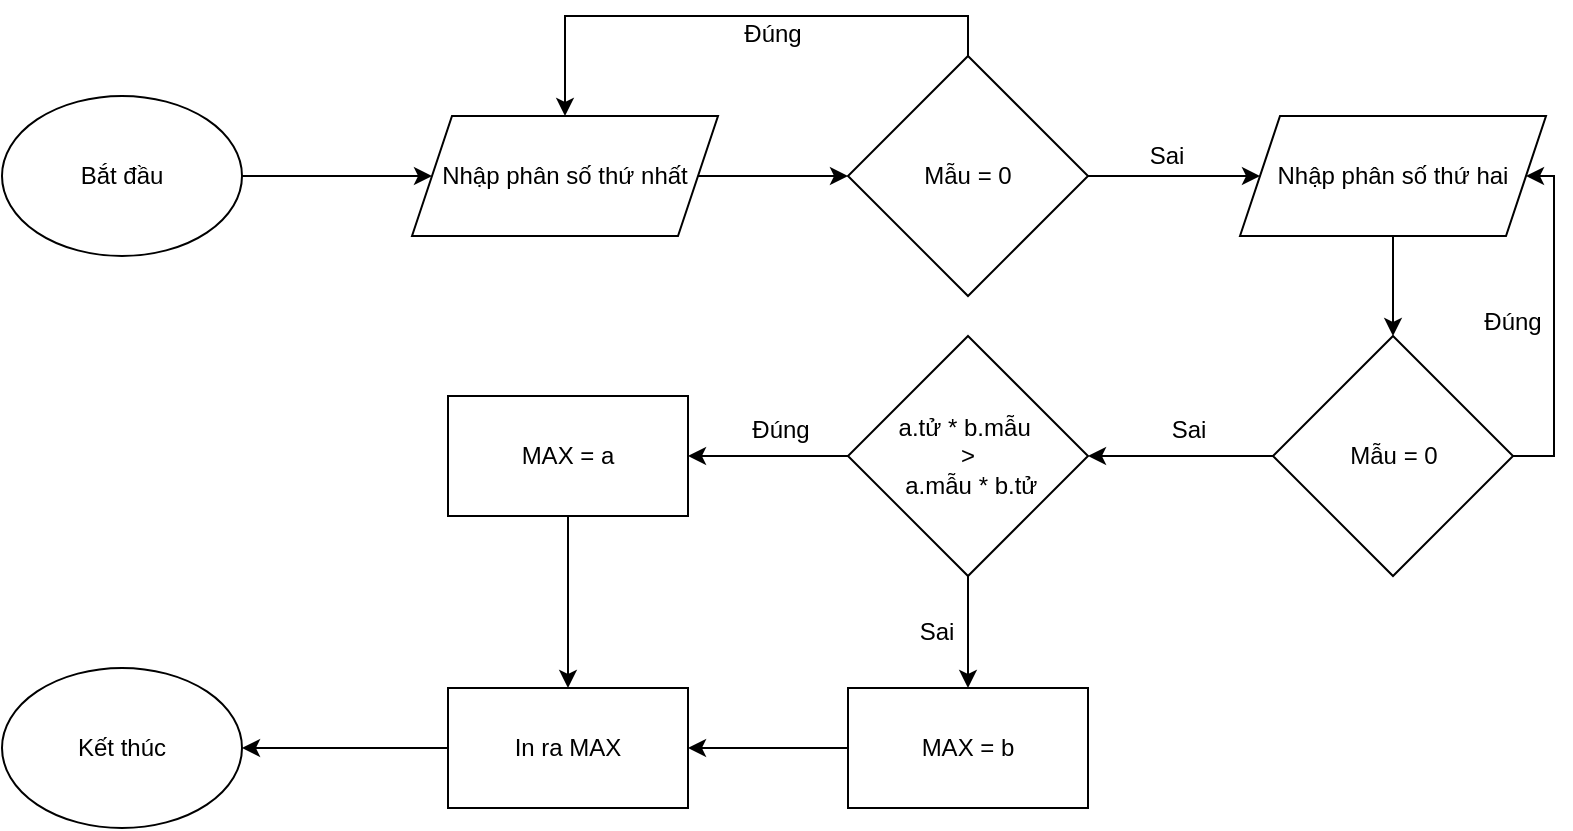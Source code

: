 <mxfile version="24.7.17">
  <diagram name="Page-1" id="3ybG86orq7K0QqmjqOEh">
    <mxGraphModel dx="1050" dy="669" grid="0" gridSize="10" guides="1" tooltips="1" connect="1" arrows="1" fold="1" page="1" pageScale="1" pageWidth="827" pageHeight="1169" math="0" shadow="0">
      <root>
        <mxCell id="0" />
        <mxCell id="1" parent="0" />
        <mxCell id="Bz70AZpA0IdrytS_j0-I-3" value="" style="edgeStyle=orthogonalEdgeStyle;rounded=0;orthogonalLoop=1;jettySize=auto;html=1;" edge="1" parent="1" source="Bz70AZpA0IdrytS_j0-I-1" target="Bz70AZpA0IdrytS_j0-I-2">
          <mxGeometry relative="1" as="geometry" />
        </mxCell>
        <mxCell id="Bz70AZpA0IdrytS_j0-I-1" value="Bắt đầu" style="ellipse;whiteSpace=wrap;html=1;" vertex="1" parent="1">
          <mxGeometry x="25" y="254" width="120" height="80" as="geometry" />
        </mxCell>
        <mxCell id="Bz70AZpA0IdrytS_j0-I-5" value="" style="edgeStyle=orthogonalEdgeStyle;rounded=0;orthogonalLoop=1;jettySize=auto;html=1;" edge="1" parent="1" source="Bz70AZpA0IdrytS_j0-I-2" target="Bz70AZpA0IdrytS_j0-I-4">
          <mxGeometry relative="1" as="geometry" />
        </mxCell>
        <mxCell id="Bz70AZpA0IdrytS_j0-I-2" value="Nhập phân số thứ nhất" style="shape=parallelogram;perimeter=parallelogramPerimeter;whiteSpace=wrap;html=1;fixedSize=1;" vertex="1" parent="1">
          <mxGeometry x="230" y="264" width="153" height="60" as="geometry" />
        </mxCell>
        <mxCell id="Bz70AZpA0IdrytS_j0-I-6" style="edgeStyle=orthogonalEdgeStyle;rounded=0;orthogonalLoop=1;jettySize=auto;html=1;exitX=0.5;exitY=0;exitDx=0;exitDy=0;entryX=0.5;entryY=0;entryDx=0;entryDy=0;" edge="1" parent="1" source="Bz70AZpA0IdrytS_j0-I-4" target="Bz70AZpA0IdrytS_j0-I-2">
          <mxGeometry relative="1" as="geometry" />
        </mxCell>
        <mxCell id="Bz70AZpA0IdrytS_j0-I-11" value="" style="edgeStyle=orthogonalEdgeStyle;rounded=0;orthogonalLoop=1;jettySize=auto;html=1;" edge="1" parent="1" source="Bz70AZpA0IdrytS_j0-I-4" target="Bz70AZpA0IdrytS_j0-I-10">
          <mxGeometry relative="1" as="geometry" />
        </mxCell>
        <mxCell id="Bz70AZpA0IdrytS_j0-I-4" value="Mẫu = 0" style="rhombus;whiteSpace=wrap;html=1;" vertex="1" parent="1">
          <mxGeometry x="448" y="234" width="120" height="120" as="geometry" />
        </mxCell>
        <mxCell id="Bz70AZpA0IdrytS_j0-I-7" value="Đúng" style="text;html=1;align=center;verticalAlign=middle;resizable=0;points=[];autosize=1;strokeColor=none;fillColor=none;" vertex="1" parent="1">
          <mxGeometry x="386" y="210" width="47" height="26" as="geometry" />
        </mxCell>
        <mxCell id="Bz70AZpA0IdrytS_j0-I-18" value="" style="edgeStyle=orthogonalEdgeStyle;rounded=0;orthogonalLoop=1;jettySize=auto;html=1;" edge="1" parent="1" source="Bz70AZpA0IdrytS_j0-I-10" target="Bz70AZpA0IdrytS_j0-I-17">
          <mxGeometry relative="1" as="geometry" />
        </mxCell>
        <mxCell id="Bz70AZpA0IdrytS_j0-I-10" value="Nhập phân số thứ hai" style="shape=parallelogram;perimeter=parallelogramPerimeter;whiteSpace=wrap;html=1;fixedSize=1;" vertex="1" parent="1">
          <mxGeometry x="644" y="264" width="153" height="60" as="geometry" />
        </mxCell>
        <mxCell id="Bz70AZpA0IdrytS_j0-I-28" value="" style="edgeStyle=orthogonalEdgeStyle;rounded=0;orthogonalLoop=1;jettySize=auto;html=1;" edge="1" parent="1" source="Bz70AZpA0IdrytS_j0-I-17" target="Bz70AZpA0IdrytS_j0-I-27">
          <mxGeometry relative="1" as="geometry" />
        </mxCell>
        <mxCell id="Bz70AZpA0IdrytS_j0-I-42" style="edgeStyle=orthogonalEdgeStyle;rounded=0;orthogonalLoop=1;jettySize=auto;html=1;exitX=1;exitY=0.5;exitDx=0;exitDy=0;entryX=1;entryY=0.5;entryDx=0;entryDy=0;" edge="1" parent="1" source="Bz70AZpA0IdrytS_j0-I-17" target="Bz70AZpA0IdrytS_j0-I-10">
          <mxGeometry relative="1" as="geometry">
            <mxPoint x="806.8" y="296.0" as="targetPoint" />
            <Array as="points">
              <mxPoint x="801" y="434" />
              <mxPoint x="801" y="294" />
            </Array>
          </mxGeometry>
        </mxCell>
        <mxCell id="Bz70AZpA0IdrytS_j0-I-17" value="Mẫu = 0" style="rhombus;whiteSpace=wrap;html=1;" vertex="1" parent="1">
          <mxGeometry x="660.5" y="374" width="120" height="120" as="geometry" />
        </mxCell>
        <mxCell id="Bz70AZpA0IdrytS_j0-I-20" value="Đúng" style="text;html=1;align=center;verticalAlign=middle;resizable=0;points=[];autosize=1;strokeColor=none;fillColor=none;" vertex="1" parent="1">
          <mxGeometry x="756" y="354" width="47" height="26" as="geometry" />
        </mxCell>
        <mxCell id="Bz70AZpA0IdrytS_j0-I-33" value="" style="edgeStyle=orthogonalEdgeStyle;rounded=0;orthogonalLoop=1;jettySize=auto;html=1;" edge="1" parent="1" source="Bz70AZpA0IdrytS_j0-I-27" target="Bz70AZpA0IdrytS_j0-I-32">
          <mxGeometry relative="1" as="geometry" />
        </mxCell>
        <mxCell id="Bz70AZpA0IdrytS_j0-I-35" value="" style="edgeStyle=orthogonalEdgeStyle;rounded=0;orthogonalLoop=1;jettySize=auto;html=1;" edge="1" parent="1" source="Bz70AZpA0IdrytS_j0-I-27" target="Bz70AZpA0IdrytS_j0-I-34">
          <mxGeometry relative="1" as="geometry" />
        </mxCell>
        <mxCell id="Bz70AZpA0IdrytS_j0-I-27" value="a.tử * b.mẫu&amp;nbsp;&lt;div&gt;&amp;gt;&lt;/div&gt;&lt;div&gt;&amp;nbsp;a.mẫu * b.tử&lt;/div&gt;" style="rhombus;whiteSpace=wrap;html=1;" vertex="1" parent="1">
          <mxGeometry x="448" y="374" width="120" height="120" as="geometry" />
        </mxCell>
        <mxCell id="Bz70AZpA0IdrytS_j0-I-29" value="Sai" style="text;html=1;align=center;verticalAlign=middle;resizable=0;points=[];autosize=1;strokeColor=none;fillColor=none;" vertex="1" parent="1">
          <mxGeometry x="589" y="271" width="35" height="26" as="geometry" />
        </mxCell>
        <mxCell id="Bz70AZpA0IdrytS_j0-I-30" value="Sai" style="text;html=1;align=center;verticalAlign=middle;resizable=0;points=[];autosize=1;strokeColor=none;fillColor=none;" vertex="1" parent="1">
          <mxGeometry x="600" y="408" width="35" height="26" as="geometry" />
        </mxCell>
        <mxCell id="Bz70AZpA0IdrytS_j0-I-40" style="edgeStyle=orthogonalEdgeStyle;rounded=0;orthogonalLoop=1;jettySize=auto;html=1;exitX=0.5;exitY=1;exitDx=0;exitDy=0;entryX=0.5;entryY=0;entryDx=0;entryDy=0;" edge="1" parent="1" source="Bz70AZpA0IdrytS_j0-I-32" target="Bz70AZpA0IdrytS_j0-I-36">
          <mxGeometry relative="1" as="geometry" />
        </mxCell>
        <mxCell id="Bz70AZpA0IdrytS_j0-I-32" value="MAX = a" style="whiteSpace=wrap;html=1;" vertex="1" parent="1">
          <mxGeometry x="248" y="404" width="120" height="60" as="geometry" />
        </mxCell>
        <mxCell id="Bz70AZpA0IdrytS_j0-I-37" value="" style="edgeStyle=orthogonalEdgeStyle;rounded=0;orthogonalLoop=1;jettySize=auto;html=1;" edge="1" parent="1" source="Bz70AZpA0IdrytS_j0-I-34" target="Bz70AZpA0IdrytS_j0-I-36">
          <mxGeometry relative="1" as="geometry" />
        </mxCell>
        <mxCell id="Bz70AZpA0IdrytS_j0-I-34" value="MAX = b" style="whiteSpace=wrap;html=1;" vertex="1" parent="1">
          <mxGeometry x="448" y="550" width="120" height="60" as="geometry" />
        </mxCell>
        <mxCell id="Bz70AZpA0IdrytS_j0-I-39" value="" style="edgeStyle=orthogonalEdgeStyle;rounded=0;orthogonalLoop=1;jettySize=auto;html=1;" edge="1" parent="1" source="Bz70AZpA0IdrytS_j0-I-36" target="Bz70AZpA0IdrytS_j0-I-38">
          <mxGeometry relative="1" as="geometry" />
        </mxCell>
        <mxCell id="Bz70AZpA0IdrytS_j0-I-36" value="In ra MAX" style="whiteSpace=wrap;html=1;" vertex="1" parent="1">
          <mxGeometry x="248" y="550" width="120" height="60" as="geometry" />
        </mxCell>
        <mxCell id="Bz70AZpA0IdrytS_j0-I-38" value="Kết thúc" style="ellipse;whiteSpace=wrap;html=1;" vertex="1" parent="1">
          <mxGeometry x="25" y="540" width="120" height="80" as="geometry" />
        </mxCell>
        <mxCell id="Bz70AZpA0IdrytS_j0-I-45" value="Đúng" style="text;html=1;align=center;verticalAlign=middle;resizable=0;points=[];autosize=1;strokeColor=none;fillColor=none;" vertex="1" parent="1">
          <mxGeometry x="390" y="408" width="47" height="26" as="geometry" />
        </mxCell>
        <mxCell id="Bz70AZpA0IdrytS_j0-I-46" value="Sai" style="text;html=1;align=center;verticalAlign=middle;resizable=0;points=[];autosize=1;strokeColor=none;fillColor=none;" vertex="1" parent="1">
          <mxGeometry x="474" y="509" width="35" height="26" as="geometry" />
        </mxCell>
      </root>
    </mxGraphModel>
  </diagram>
</mxfile>
